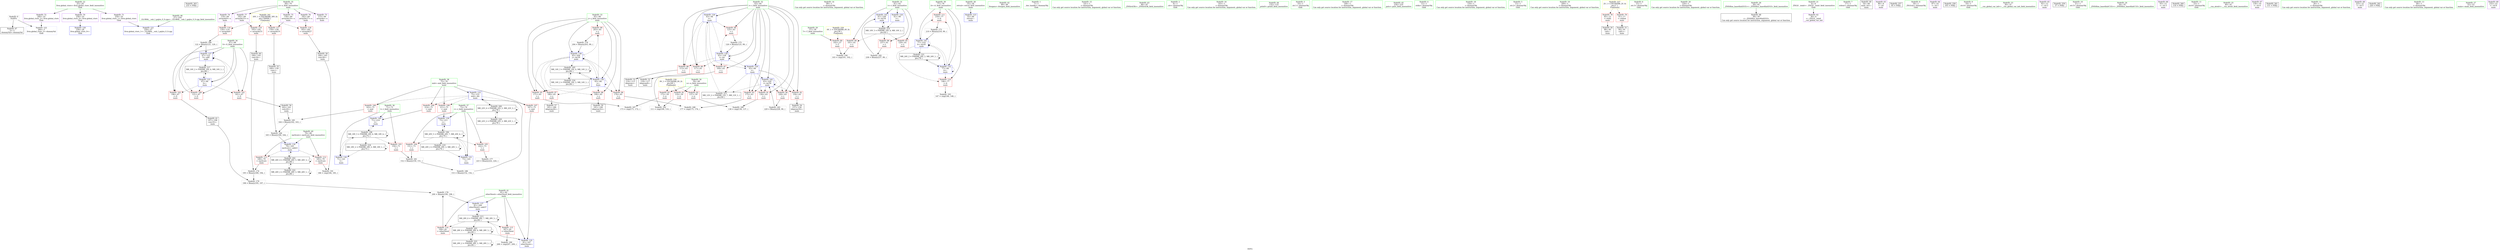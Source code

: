 digraph "SVFG" {
	label="SVFG";

	Node0x5610c3fa6dd0 [shape=record,color=grey,label="{NodeID: 0\nNullPtr}"];
	Node0x5610c3fa6dd0 -> Node0x5610c3fc4fd0[style=solid];
	Node0x5610c3fa6dd0 -> Node0x5610c3fcae30[style=solid];
	Node0x5610c3fee9d0 [shape=record,color=black,label="{NodeID: 263\n233 = PHI()\n}"];
	Node0x5610c3fce080 [shape=record,color=grey,label="{NodeID: 180\n122 = Binary(121, 120, )\n}"];
	Node0x5610c3fce080 -> Node0x5610c3fcb270[style=solid];
	Node0x5610c3fc59b0 [shape=record,color=red,label="{NodeID: 97\n180\<--65\n\<--j\nmain\n}"];
	Node0x5610c3fc59b0 -> Node0x5610c3fc6870[style=solid];
	Node0x5610c3fa76e0 [shape=record,color=green,label="{NodeID: 14\n99\<--1\n\<--dummyObj\nCan only get source location for instruction, argument, global var or function.}"];
	Node0x5610c3fc8c70 [shape=record,color=grey,label="{NodeID: 194\n103 = cmp(101, 102, )\n}"];
	Node0x5610c3fc54f0 [shape=record,color=red,label="{NodeID: 111\n218\<--77\n\<--it\nmain\n}"];
	Node0x5610c3fc54f0 -> Node0x5610c3fcd600[style=solid];
	Node0x5610c3fc4030 [shape=record,color=green,label="{NodeID: 28\n55\<--56\nretval\<--retval_field_insensitive\nmain\n}"];
	Node0x5610c3fc4030 -> Node0x5610c3fcaf30[style=solid];
	Node0x5610c3fcb0d0 [shape=record,color=blue,label="{NodeID: 125\n67\<--84\nS\<--\nmain\n}"];
	Node0x5610c3fcb0d0 -> Node0x5610c3fc5c20[style=dashed];
	Node0x5610c3fcb0d0 -> Node0x5610c3fc5cf0[style=dashed];
	Node0x5610c3fcb0d0 -> Node0x5610c3fc5dc0[style=dashed];
	Node0x5610c3fcb0d0 -> Node0x5610c3fcb270[style=dashed];
	Node0x5610c3fcb0d0 -> Node0x5610c3fdd270[style=dashed];
	Node0x5610c3fc4b90 [shape=record,color=green,label="{NodeID: 42\n89\<--90\nfreopen\<--freopen_field_insensitive\n}"];
	Node0x5610c3fdf380 [shape=record,color=black,label="{NodeID: 222\nMR_26V_2 = PHI(MR_26V_3, MR_26V_1, )\npts\{80 \}\n}"];
	Node0x5610c3fdf380 -> Node0x5610c3fd8770[style=dashed];
	Node0x5610c3fdf380 -> Node0x5610c3fdf380[style=dashed];
	Node0x5610c3fcbc30 [shape=record,color=blue,label="{NodeID: 139\n73\<--211\nr\<--\nmain\n}"];
	Node0x5610c3fcbc30 -> Node0x5610c3fd7870[style=dashed];
	Node0x5610c3fc67a0 [shape=record,color=black,label="{NodeID: 56\n162\<--161\nconv20\<--\nmain\n}"];
	Node0x5610c3fc67a0 -> Node0x5610c3fce800[style=solid];
	Node0x5610c3fc7300 [shape=record,color=purple,label="{NodeID: 70\n258\<--25\nllvm.global_ctors_0\<--llvm.global_ctors\nGlob }"];
	Node0x5610c3fc7300 -> Node0x5610c3fcac60[style=solid];
	Node0x5610c3fc7ef0 [shape=record,color=red,label="{NodeID: 84\n101\<--61\n\<--t\nmain\n}"];
	Node0x5610c3fc7ef0 -> Node0x5610c3fc8c70[style=solid];
	Node0x5610c3fa5ee0 [shape=record,color=green,label="{NodeID: 1\n7\<--1\n__dso_handle\<--dummyObj\nGlob }"];
	Node0x5610c3fce200 [shape=record,color=grey,label="{NodeID: 181\n152 = Binary(150, 151, )\n}"];
	Node0x5610c3fce200 -> Node0x5610c3fce980[style=solid];
	Node0x5610c3fc5a80 [shape=record,color=red,label="{NodeID: 98\n190\<--65\n\<--j\nmain\n}"];
	Node0x5610c3fc5a80 -> Node0x5610c3fc6a10[style=solid];
	Node0x5610c3fa77b0 [shape=record,color=green,label="{NodeID: 15\n141\<--1\n\<--dummyObj\nCan only get source location for instruction, argument, global var or function.}"];
	Node0x5610c3fc55c0 [shape=record,color=red,label="{NodeID: 112\n185\<--79\n\<--myScore\nmain\n}"];
	Node0x5610c3fc55c0 -> Node0x5610c3fcf100[style=solid];
	Node0x5610c3fc4100 [shape=record,color=green,label="{NodeID: 29\n57\<--58\nT\<--T_field_insensitive\nmain\n}"];
	Node0x5610c3fc4100 -> Node0x5610c3fc7bb0[style=solid];
	Node0x5610c3fcb1a0 [shape=record,color=blue,label="{NodeID: 126\n63\<--84\ni\<--\nmain\n}"];
	Node0x5610c3fcb1a0 -> Node0x5610c3fc8160[style=dashed];
	Node0x5610c3fcb1a0 -> Node0x5610c3fc8230[style=dashed];
	Node0x5610c3fcb1a0 -> Node0x5610c3fc8300[style=dashed];
	Node0x5610c3fcb1a0 -> Node0x5610c3fc83d0[style=dashed];
	Node0x5610c3fcb1a0 -> Node0x5610c3fcb340[style=dashed];
	Node0x5610c3fcb1a0 -> Node0x5610c3fcb410[style=dashed];
	Node0x5610c3fc4c60 [shape=record,color=green,label="{NodeID: 43\n96\<--97\n_ZNSirsERi\<--_ZNSirsERi_field_insensitive\n}"];
	Node0x5610c3fdf470 [shape=record,color=black,label="{NodeID: 223\nMR_28V_2 = PHI(MR_28V_3, MR_28V_1, )\npts\{82 \}\n}"];
	Node0x5610c3fdf470 -> Node0x5610c3fd8c70[style=dashed];
	Node0x5610c3fdf470 -> Node0x5610c3fdf470[style=dashed];
	Node0x5610c3fcbd00 [shape=record,color=blue,label="{NodeID: 140\n71\<--214\nl\<--\nmain\n}"];
	Node0x5610c3fcbd00 -> Node0x5610c3fd7370[style=dashed];
	Node0x5610c3fc6870 [shape=record,color=black,label="{NodeID: 57\n181\<--180\nidxprom26\<--\nmain\n}"];
	Node0x5610c3fc7400 [shape=record,color=purple,label="{NodeID: 71\n259\<--25\nllvm.global_ctors_1\<--llvm.global_ctors\nGlob }"];
	Node0x5610c3fc7400 -> Node0x5610c3fcad30[style=solid];
	Node0x5610c3fc7fc0 [shape=record,color=red,label="{NodeID: 85\n129\<--61\n\<--t\nmain\n}"];
	Node0x5610c3fa7460 [shape=record,color=green,label="{NodeID: 2\n8\<--1\n.str\<--dummyObj\nGlob }"];
	Node0x5610c3fce380 [shape=record,color=grey,label="{NodeID: 182\n238 = Binary(237, 99, )\n}"];
	Node0x5610c3fce380 -> Node0x5610c3fcbf70[style=solid];
	Node0x5610c3fc5b50 [shape=record,color=red,label="{NodeID: 99\n203\<--65\n\<--j\nmain\n}"];
	Node0x5610c3fc5b50 -> Node0x5610c3fcda80[style=solid];
	Node0x5610c3fa87c0 [shape=record,color=green,label="{NodeID: 16\n143\<--1\n\<--dummyObj\nCan only get source location for instruction, argument, global var or function.}"];
	Node0x5610c3fc5690 [shape=record,color=red,label="{NodeID: 113\n189\<--79\n\<--myScore\nmain\n}"];
	Node0x5610c3fc5690 -> Node0x5610c3fcd780[style=solid];
	Node0x5610c3fc41d0 [shape=record,color=green,label="{NodeID: 30\n59\<--60\nn\<--n_field_insensitive\nmain\n}"];
	Node0x5610c3fc41d0 -> Node0x5610c3fc7c80[style=solid];
	Node0x5610c3fc41d0 -> Node0x5610c3fc7d50[style=solid];
	Node0x5610c3fc41d0 -> Node0x5610c3fc7e20[style=solid];
	Node0x5610c3fcb270 [shape=record,color=blue,label="{NodeID: 127\n67\<--122\nS\<--add\nmain\n}"];
	Node0x5610c3fcb270 -> Node0x5610c3fc5c20[style=dashed];
	Node0x5610c3fcb270 -> Node0x5610c3fc5cf0[style=dashed];
	Node0x5610c3fcb270 -> Node0x5610c3fc5dc0[style=dashed];
	Node0x5610c3fcb270 -> Node0x5610c3fcb270[style=dashed];
	Node0x5610c3fcb270 -> Node0x5610c3fdd270[style=dashed];
	Node0x5610c3fc4d30 [shape=record,color=green,label="{NodeID: 44\n132\<--133\nprintf\<--printf_field_insensitive\n}"];
	Node0x5610c3fcbdd0 [shape=record,color=blue,label="{NodeID: 141\n77\<--219\nit\<--inc45\nmain\n}"];
	Node0x5610c3fcbdd0 -> Node0x5610c3fc5420[style=dashed];
	Node0x5610c3fcbdd0 -> Node0x5610c3fc54f0[style=dashed];
	Node0x5610c3fcbdd0 -> Node0x5610c3fcb680[style=dashed];
	Node0x5610c3fcbdd0 -> Node0x5610c3fcbdd0[style=dashed];
	Node0x5610c3fcbdd0 -> Node0x5610c3fde670[style=dashed];
	Node0x5610c3fc6940 [shape=record,color=black,label="{NodeID: 58\n184\<--183\nconv28\<--\nmain\n}"];
	Node0x5610c3fc6940 -> Node0x5610c3fcf100[style=solid];
	Node0x5610c3fc7500 [shape=record,color=purple,label="{NodeID: 72\n260\<--25\nllvm.global_ctors_2\<--llvm.global_ctors\nGlob }"];
	Node0x5610c3fc7500 -> Node0x5610c3fcae30[style=solid];
	Node0x5610c3fc8090 [shape=record,color=red,label="{NodeID: 86\n237\<--61\n\<--t\nmain\n}"];
	Node0x5610c3fc8090 -> Node0x5610c3fce380[style=solid];
	Node0x5610c3fa7220 [shape=record,color=green,label="{NodeID: 3\n10\<--1\n.str.1\<--dummyObj\nGlob }"];
	Node0x5610c3fce500 [shape=record,color=grey,label="{NodeID: 183\n229 = Binary(228, 99, )\n}"];
	Node0x5610c3fce500 -> Node0x5610c3fcbea0[style=solid];
	Node0x5610c3fc5c20 [shape=record,color=red,label="{NodeID: 100\n121\<--67\n\<--S\nmain\n}"];
	Node0x5610c3fc5c20 -> Node0x5610c3fce080[style=solid];
	Node0x5610c3fa8890 [shape=record,color=green,label="{NodeID: 17\n148\<--1\n\<--dummyObj\nCan only get source location for instruction, argument, global var or function.}"];
	Node0x5610c3fc5760 [shape=record,color=red,label="{NodeID: 114\n199\<--81\n\<--otherNeed\nmain\n}"];
	Node0x5610c3fc5760 -> Node0x5610c3fcdd80[style=solid];
	Node0x5610c3fc42a0 [shape=record,color=green,label="{NodeID: 31\n61\<--62\nt\<--t_field_insensitive\nmain\n}"];
	Node0x5610c3fc42a0 -> Node0x5610c3fc7ef0[style=solid];
	Node0x5610c3fc42a0 -> Node0x5610c3fc7fc0[style=solid];
	Node0x5610c3fc42a0 -> Node0x5610c3fc8090[style=solid];
	Node0x5610c3fc42a0 -> Node0x5610c3fcb000[style=solid];
	Node0x5610c3fc42a0 -> Node0x5610c3fcbf70[style=solid];
	Node0x5610c3fcb340 [shape=record,color=blue,label="{NodeID: 128\n63\<--126\ni\<--inc\nmain\n}"];
	Node0x5610c3fcb340 -> Node0x5610c3fc8160[style=dashed];
	Node0x5610c3fcb340 -> Node0x5610c3fc8230[style=dashed];
	Node0x5610c3fcb340 -> Node0x5610c3fc8300[style=dashed];
	Node0x5610c3fcb340 -> Node0x5610c3fc83d0[style=dashed];
	Node0x5610c3fcb340 -> Node0x5610c3fcb340[style=dashed];
	Node0x5610c3fcb340 -> Node0x5610c3fcb410[style=dashed];
	Node0x5610c3fc4e00 [shape=record,color=green,label="{NodeID: 45\n234\<--235\nputs\<--puts_field_insensitive\n}"];
	Node0x5610c3fcbea0 [shape=record,color=blue,label="{NodeID: 142\n63\<--229\ni\<--inc50\nmain\n}"];
	Node0x5610c3fcbea0 -> Node0x5610c3fc84a0[style=dashed];
	Node0x5610c3fcbea0 -> Node0x5610c3fc8570[style=dashed];
	Node0x5610c3fcbea0 -> Node0x5610c3fc8640[style=dashed];
	Node0x5610c3fcbea0 -> Node0x5610c3fc8710[style=dashed];
	Node0x5610c3fcbea0 -> Node0x5610c3fcbea0[style=dashed];
	Node0x5610c3fcbea0 -> Node0x5610c3fdc870[style=dashed];
	Node0x5610c3fc6a10 [shape=record,color=black,label="{NodeID: 59\n191\<--190\nidxprom32\<--\nmain\n}"];
	Node0x5610c3fc7600 [shape=record,color=purple,label="{NodeID: 73\n115\<--69\narrayidx\<--s\nmain\n}"];
	Node0x5610c3fc8160 [shape=record,color=red,label="{NodeID: 87\n109\<--63\n\<--i\nmain\n}"];
	Node0x5610c3fc8160 -> Node0x5610c3fc8970[style=solid];
	Node0x5610c3fa72b0 [shape=record,color=green,label="{NodeID: 4\n12\<--1\nstdin\<--dummyObj\nGlob }"];
	Node0x5610c3fce680 [shape=record,color=grey,label="{NodeID: 184\n165 = Binary(160, 164, )\n}"];
	Node0x5610c3fce680 -> Node0x5610c3fcb820[style=solid];
	Node0x5610c3fc5cf0 [shape=record,color=red,label="{NodeID: 101\n161\<--67\n\<--S\nmain\n}"];
	Node0x5610c3fc5cf0 -> Node0x5610c3fc67a0[style=solid];
	Node0x5610c3fa8960 [shape=record,color=green,label="{NodeID: 18\n154\<--1\n\<--dummyObj\nCan only get source location for instruction, argument, global var or function.}"];
	Node0x5610c3fd7370 [shape=record,color=black,label="{NodeID: 198\nMR_18V_5 = PHI(MR_18V_6, MR_18V_4, )\npts\{72 \}\n}"];
	Node0x5610c3fd7370 -> Node0x5610c3fc5e90[style=dashed];
	Node0x5610c3fd7370 -> Node0x5610c3fcb4e0[style=dashed];
	Node0x5610c3fd7370 -> Node0x5610c3fcbd00[style=dashed];
	Node0x5610c3fd7370 -> Node0x5610c3fd7370[style=dashed];
	Node0x5610c3fd7370 -> Node0x5610c3fdd770[style=dashed];
	Node0x5610c3fca8d0 [shape=record,color=red,label="{NodeID: 115\n207\<--81\n\<--otherNeed\nmain\n}"];
	Node0x5610c3fca8d0 -> Node0x5610c3fcef80[style=solid];
	Node0x5610c3fc4370 [shape=record,color=green,label="{NodeID: 32\n63\<--64\ni\<--i_field_insensitive\nmain\n}"];
	Node0x5610c3fc4370 -> Node0x5610c3fc8160[style=solid];
	Node0x5610c3fc4370 -> Node0x5610c3fc8230[style=solid];
	Node0x5610c3fc4370 -> Node0x5610c3fc8300[style=solid];
	Node0x5610c3fc4370 -> Node0x5610c3fc83d0[style=solid];
	Node0x5610c3fc4370 -> Node0x5610c3fc84a0[style=solid];
	Node0x5610c3fc4370 -> Node0x5610c3fc8570[style=solid];
	Node0x5610c3fc4370 -> Node0x5610c3fc8640[style=solid];
	Node0x5610c3fc4370 -> Node0x5610c3fc8710[style=solid];
	Node0x5610c3fc4370 -> Node0x5610c3fcb1a0[style=solid];
	Node0x5610c3fc4370 -> Node0x5610c3fcb340[style=solid];
	Node0x5610c3fc4370 -> Node0x5610c3fcb410[style=solid];
	Node0x5610c3fc4370 -> Node0x5610c3fcbea0[style=solid];
	Node0x5610c3fcb410 [shape=record,color=blue,label="{NodeID: 129\n63\<--84\ni\<--\nmain\n}"];
	Node0x5610c3fcb410 -> Node0x5610c3fc84a0[style=dashed];
	Node0x5610c3fcb410 -> Node0x5610c3fc8570[style=dashed];
	Node0x5610c3fcb410 -> Node0x5610c3fc8640[style=dashed];
	Node0x5610c3fcb410 -> Node0x5610c3fc8710[style=dashed];
	Node0x5610c3fcb410 -> Node0x5610c3fcbea0[style=dashed];
	Node0x5610c3fcb410 -> Node0x5610c3fdc870[style=dashed];
	Node0x5610c3fc4ed0 [shape=record,color=green,label="{NodeID: 46\n27\<--254\n_GLOBAL__sub_I_gojira_0_0.cpp\<--_GLOBAL__sub_I_gojira_0_0.cpp_field_insensitive\n}"];
	Node0x5610c3fc4ed0 -> Node0x5610c3fcad30[style=solid];
	Node0x5610c3fcbf70 [shape=record,color=blue,label="{NodeID: 143\n61\<--238\nt\<--inc54\nmain\n}"];
	Node0x5610c3fcbf70 -> Node0x5610c3fdc370[style=dashed];
	Node0x5610c3fc6ae0 [shape=record,color=black,label="{NodeID: 60\n194\<--193\nconv34\<--\nmain\n}"];
	Node0x5610c3fc6ae0 -> Node0x5610c3fcd780[style=solid];
	Node0x5610c3fc76d0 [shape=record,color=purple,label="{NodeID: 74\n119\<--69\narrayidx9\<--s\nmain\n}"];
	Node0x5610c3fc76d0 -> Node0x5610c3fca960[style=solid];
	Node0x5610c3fc8230 [shape=record,color=red,label="{NodeID: 88\n113\<--63\n\<--i\nmain\n}"];
	Node0x5610c3fc8230 -> Node0x5610c3fc6460[style=solid];
	Node0x5610c3fa7030 [shape=record,color=green,label="{NodeID: 5\n13\<--1\n.str.2\<--dummyObj\nGlob }"];
	Node0x5610c3fce800 [shape=record,color=grey,label="{NodeID: 185\n164 = Binary(162, 163, )\n}"];
	Node0x5610c3fce800 -> Node0x5610c3fce680[style=solid];
	Node0x5610c3fc5dc0 [shape=record,color=red,label="{NodeID: 102\n196\<--67\n\<--S\nmain\n}"];
	Node0x5610c3fc5dc0 -> Node0x5610c3fc6bb0[style=solid];
	Node0x5610c3fa8a30 [shape=record,color=green,label="{NodeID: 19\n209\<--1\n\<--dummyObj\nCan only get source location for instruction, argument, global var or function.}"];
	Node0x5610c3fd7870 [shape=record,color=black,label="{NodeID: 199\nMR_20V_5 = PHI(MR_20V_7, MR_20V_4, )\npts\{74 \}\n}"];
	Node0x5610c3fd7870 -> Node0x5610c3fc5f60[style=dashed];
	Node0x5610c3fd7870 -> Node0x5610c3fc6030[style=dashed];
	Node0x5610c3fd7870 -> Node0x5610c3fcb5b0[style=dashed];
	Node0x5610c3fd7870 -> Node0x5610c3fcbc30[style=dashed];
	Node0x5610c3fd7870 -> Node0x5610c3fd7870[style=dashed];
	Node0x5610c3fd7870 -> Node0x5610c3fddc70[style=dashed];
	Node0x5610c3fca960 [shape=record,color=red,label="{NodeID: 116\n120\<--119\n\<--arrayidx9\nmain\n}"];
	Node0x5610c3fca960 -> Node0x5610c3fce080[style=solid];
	Node0x5610c3fc4440 [shape=record,color=green,label="{NodeID: 33\n65\<--66\nj\<--j_field_insensitive\nmain\n}"];
	Node0x5610c3fc4440 -> Node0x5610c3fc87e0[style=solid];
	Node0x5610c3fc4440 -> Node0x5610c3fc58e0[style=solid];
	Node0x5610c3fc4440 -> Node0x5610c3fc59b0[style=solid];
	Node0x5610c3fc4440 -> Node0x5610c3fc5a80[style=solid];
	Node0x5610c3fc4440 -> Node0x5610c3fc5b50[style=solid];
	Node0x5610c3fc4440 -> Node0x5610c3fcb9c0[style=solid];
	Node0x5610c3fc4440 -> Node0x5610c3fcbb60[style=solid];
	Node0x5610c3fdbe70 [shape=record,color=black,label="{NodeID: 213\nMR_28V_6 = PHI(MR_28V_7, MR_28V_5, )\npts\{82 \}\n}"];
	Node0x5610c3fdbe70 -> Node0x5610c3fc5760[style=dashed];
	Node0x5610c3fdbe70 -> Node0x5610c3fca8d0[style=dashed];
	Node0x5610c3fdbe70 -> Node0x5610c3fcba90[style=dashed];
	Node0x5610c3fdbe70 -> Node0x5610c3fd8c70[style=dashed];
	Node0x5610c3fdbe70 -> Node0x5610c3fdbe70[style=dashed];
	Node0x5610c3fcb4e0 [shape=record,color=blue,label="{NodeID: 130\n71\<--141\nl\<--\nmain\n}"];
	Node0x5610c3fcb4e0 -> Node0x5610c3fd7370[style=dashed];
	Node0x5610c3fc4fd0 [shape=record,color=black,label="{NodeID: 47\n2\<--3\ndummyVal\<--dummyVal\n}"];
	Node0x5610c3fe0870 [shape=record,color=yellow,style=double,label="{NodeID: 227\n2V_1 = ENCHI(MR_2V_0)\npts\{1 \}\nFun[main]}"];
	Node0x5610c3fe0870 -> Node0x5610c3fc7a10[style=dashed];
	Node0x5610c3fe0870 -> Node0x5610c3fc7ae0[style=dashed];
	Node0x5610c3fc6bb0 [shape=record,color=black,label="{NodeID: 61\n197\<--196\nconv35\<--\nmain\n}"];
	Node0x5610c3fc6bb0 -> Node0x5610c3fcdf00[style=solid];
	Node0x5610c3fe1ef0 [shape=record,color=yellow,style=double,label="{NodeID: 241\n30V_1 = ENCHI(MR_30V_0)\npts\{700000 \}\nFun[main]}"];
	Node0x5610c3fe1ef0 -> Node0x5610c3fca960[style=dashed];
	Node0x5610c3fe1ef0 -> Node0x5610c3fca9f0[style=dashed];
	Node0x5610c3fe1ef0 -> Node0x5610c3fcaac0[style=dashed];
	Node0x5610c3fe1ef0 -> Node0x5610c3fcab90[style=dashed];
	Node0x5610c3fc77a0 [shape=record,color=purple,label="{NodeID: 75\n158\<--69\narrayidx19\<--s\nmain\n}"];
	Node0x5610c3fc77a0 -> Node0x5610c3fca9f0[style=solid];
	Node0x5610c3fc8300 [shape=record,color=red,label="{NodeID: 89\n117\<--63\n\<--i\nmain\n}"];
	Node0x5610c3fc8300 -> Node0x5610c3fc6530[style=solid];
	Node0x5610c3fa70c0 [shape=record,color=green,label="{NodeID: 6\n15\<--1\n.str.3\<--dummyObj\nGlob }"];
	Node0x5610c3fce980 [shape=record,color=grey,label="{NodeID: 186\n153 = Binary(152, 154, )\n}"];
	Node0x5610c3fce980 -> Node0x5610c3fcb750[style=solid];
	Node0x5610c3fc5e90 [shape=record,color=red,label="{NodeID: 103\n150\<--71\n\<--l\nmain\n}"];
	Node0x5610c3fc5e90 -> Node0x5610c3fce200[style=solid];
	Node0x5610c3fa8b00 [shape=record,color=green,label="{NodeID: 20\n224\<--1\n\<--dummyObj\nCan only get source location for instruction, argument, global var or function.}"];
	Node0x5610c3fd7d70 [shape=record,color=black,label="{NodeID: 200\nMR_22V_4 = PHI(MR_22V_5, MR_22V_3, )\npts\{76 \}\n}"];
	Node0x5610c3fd7d70 -> Node0x5610c3fcb750[style=dashed];
	Node0x5610c3fd7d70 -> Node0x5610c3fd7d70[style=dashed];
	Node0x5610c3fd7d70 -> Node0x5610c3fde170[style=dashed];
	Node0x5610c3fca9f0 [shape=record,color=red,label="{NodeID: 117\n159\<--158\n\<--arrayidx19\nmain\n}"];
	Node0x5610c3fca9f0 -> Node0x5610c3fc66d0[style=solid];
	Node0x5610c3fc4510 [shape=record,color=green,label="{NodeID: 34\n67\<--68\nS\<--S_field_insensitive\nmain\n}"];
	Node0x5610c3fc4510 -> Node0x5610c3fc5c20[style=solid];
	Node0x5610c3fc4510 -> Node0x5610c3fc5cf0[style=solid];
	Node0x5610c3fc4510 -> Node0x5610c3fc5dc0[style=solid];
	Node0x5610c3fc4510 -> Node0x5610c3fcb0d0[style=solid];
	Node0x5610c3fc4510 -> Node0x5610c3fcb270[style=solid];
	Node0x5610c3fdc370 [shape=record,color=black,label="{NodeID: 214\nMR_10V_3 = PHI(MR_10V_4, MR_10V_2, )\npts\{62 \}\n}"];
	Node0x5610c3fdc370 -> Node0x5610c3fc7ef0[style=dashed];
	Node0x5610c3fdc370 -> Node0x5610c3fc7fc0[style=dashed];
	Node0x5610c3fdc370 -> Node0x5610c3fc8090[style=dashed];
	Node0x5610c3fdc370 -> Node0x5610c3fcbf70[style=dashed];
	Node0x5610c3fcb5b0 [shape=record,color=blue,label="{NodeID: 131\n73\<--143\nr\<--\nmain\n}"];
	Node0x5610c3fcb5b0 -> Node0x5610c3fd7870[style=dashed];
	Node0x5610c3fc60f0 [shape=record,color=black,label="{NodeID: 48\n38\<--39\n\<--_ZNSt8ios_base4InitD1Ev\nCan only get source location for instruction, argument, global var or function.}"];
	Node0x5610c3fc6c80 [shape=record,color=purple,label="{NodeID: 62\n36\<--4\n\<--_ZStL8__ioinit\n__cxx_global_var_init\n}"];
	Node0x5610c3fc7870 [shape=record,color=purple,label="{NodeID: 76\n182\<--69\narrayidx27\<--s\nmain\n}"];
	Node0x5610c3fc7870 -> Node0x5610c3fcaac0[style=solid];
	Node0x5610c3fcd600 [shape=record,color=grey,label="{NodeID: 173\n219 = Binary(218, 99, )\n}"];
	Node0x5610c3fcd600 -> Node0x5610c3fcbdd0[style=solid];
	Node0x5610c3fc83d0 [shape=record,color=red,label="{NodeID: 90\n125\<--63\n\<--i\nmain\n}"];
	Node0x5610c3fc83d0 -> Node0x5610c3fcd900[style=solid];
	Node0x5610c3fa7910 [shape=record,color=green,label="{NodeID: 7\n17\<--1\nstdout\<--dummyObj\nGlob }"];
	Node0x5610c3fceb00 [shape=record,color=grey,label="{NodeID: 187\n173 = cmp(171, 172, )\n}"];
	Node0x5610c3fc5f60 [shape=record,color=red,label="{NodeID: 104\n151\<--73\n\<--r\nmain\n}"];
	Node0x5610c3fc5f60 -> Node0x5610c3fce200[style=solid];
	Node0x5610c3fc3b80 [shape=record,color=green,label="{NodeID: 21\n4\<--6\n_ZStL8__ioinit\<--_ZStL8__ioinit_field_insensitive\nGlob }"];
	Node0x5610c3fc3b80 -> Node0x5610c3fc6c80[style=solid];
	Node0x5610c3fcaac0 [shape=record,color=red,label="{NodeID: 118\n183\<--182\n\<--arrayidx27\nmain\n}"];
	Node0x5610c3fcaac0 -> Node0x5610c3fc6940[style=solid];
	Node0x5610c3fc45e0 [shape=record,color=green,label="{NodeID: 35\n69\<--70\ns\<--s_field_insensitive\nmain\n}"];
	Node0x5610c3fc45e0 -> Node0x5610c3fc7600[style=solid];
	Node0x5610c3fc45e0 -> Node0x5610c3fc76d0[style=solid];
	Node0x5610c3fc45e0 -> Node0x5610c3fc77a0[style=solid];
	Node0x5610c3fc45e0 -> Node0x5610c3fc7870[style=solid];
	Node0x5610c3fc45e0 -> Node0x5610c3fc7940[style=solid];
	Node0x5610c3fdc870 [shape=record,color=black,label="{NodeID: 215\nMR_12V_2 = PHI(MR_12V_7, MR_12V_1, )\npts\{64 \}\n}"];
	Node0x5610c3fdc870 -> Node0x5610c3fcb1a0[style=dashed];
	Node0x5610c3fcb680 [shape=record,color=blue,label="{NodeID: 132\n77\<--84\nit\<--\nmain\n}"];
	Node0x5610c3fcb680 -> Node0x5610c3fc5420[style=dashed];
	Node0x5610c3fcb680 -> Node0x5610c3fc54f0[style=dashed];
	Node0x5610c3fcb680 -> Node0x5610c3fcb680[style=dashed];
	Node0x5610c3fcb680 -> Node0x5610c3fcbdd0[style=dashed];
	Node0x5610c3fcb680 -> Node0x5610c3fde670[style=dashed];
	Node0x5610c3fc61f0 [shape=record,color=black,label="{NodeID: 49\n54\<--84\nmain_ret\<--\nmain\n}"];
	Node0x5610c3fe1470 [shape=record,color=yellow,style=double,label="{NodeID: 229\n6V_1 = ENCHI(MR_6V_0)\npts\{58 \}\nFun[main]}"];
	Node0x5610c3fe1470 -> Node0x5610c3fc7bb0[style=dashed];
	Node0x5610c3fc6d50 [shape=record,color=purple,label="{NodeID: 63\n86\<--8\n\<--.str\nmain\n}"];
	Node0x5610c3fc7940 [shape=record,color=purple,label="{NodeID: 77\n192\<--69\narrayidx33\<--s\nmain\n}"];
	Node0x5610c3fc7940 -> Node0x5610c3fcab90[style=solid];
	Node0x5610c3d767a0 [shape=record,color=black,label="{NodeID: 257\n95 = PHI()\n}"];
	Node0x5610c3fcd780 [shape=record,color=grey,label="{NodeID: 174\n195 = Binary(189, 194, )\n}"];
	Node0x5610c3fcd780 -> Node0x5610c3fcdf00[style=solid];
	Node0x5610c3fc84a0 [shape=record,color=red,label="{NodeID: 91\n136\<--63\n\<--i\nmain\n}"];
	Node0x5610c3fc84a0 -> Node0x5610c3fcee00[style=solid];
	Node0x5610c3fa79a0 [shape=record,color=green,label="{NodeID: 8\n18\<--1\n_ZSt3cin\<--dummyObj\nGlob }"];
	Node0x5610c3fcec80 [shape=record,color=grey,label="{NodeID: 188\n177 = cmp(175, 176, )\n}"];
	Node0x5610c3fc6030 [shape=record,color=red,label="{NodeID: 105\n222\<--73\n\<--r\nmain\n}"];
	Node0x5610c3fc6030 -> Node0x5610c3fcdc00[style=solid];
	Node0x5610c3fc3c10 [shape=record,color=green,label="{NodeID: 22\n25\<--29\nllvm.global_ctors\<--llvm.global_ctors_field_insensitive\nGlob }"];
	Node0x5610c3fc3c10 -> Node0x5610c3fc7300[style=solid];
	Node0x5610c3fc3c10 -> Node0x5610c3fc7400[style=solid];
	Node0x5610c3fc3c10 -> Node0x5610c3fc7500[style=solid];
	Node0x5610c3fd8770 [shape=record,color=black,label="{NodeID: 202\nMR_26V_4 = PHI(MR_26V_5, MR_26V_3, )\npts\{80 \}\n}"];
	Node0x5610c3fd8770 -> Node0x5610c3fcb820[style=dashed];
	Node0x5610c3fd8770 -> Node0x5610c3fd8770[style=dashed];
	Node0x5610c3fd8770 -> Node0x5610c3fdf380[style=dashed];
	Node0x5610c3fcab90 [shape=record,color=red,label="{NodeID: 119\n193\<--192\n\<--arrayidx33\nmain\n}"];
	Node0x5610c3fcab90 -> Node0x5610c3fc6ae0[style=solid];
	Node0x5610c3fc46b0 [shape=record,color=green,label="{NodeID: 36\n71\<--72\nl\<--l_field_insensitive\nmain\n}"];
	Node0x5610c3fc46b0 -> Node0x5610c3fc5e90[style=solid];
	Node0x5610c3fc46b0 -> Node0x5610c3fcb4e0[style=solid];
	Node0x5610c3fc46b0 -> Node0x5610c3fcbd00[style=solid];
	Node0x5610c3fdcd70 [shape=record,color=black,label="{NodeID: 216\nMR_14V_2 = PHI(MR_14V_3, MR_14V_1, )\npts\{66 \}\n}"];
	Node0x5610c3fdcd70 -> Node0x5610c3fd9670[style=dashed];
	Node0x5610c3fcb750 [shape=record,color=blue,label="{NodeID: 133\n75\<--153\nmid\<--div\nmain\n}"];
	Node0x5610c3fcb750 -> Node0x5610c3fc50e0[style=dashed];
	Node0x5610c3fcb750 -> Node0x5610c3fc51b0[style=dashed];
	Node0x5610c3fcb750 -> Node0x5610c3fc5280[style=dashed];
	Node0x5610c3fcb750 -> Node0x5610c3fc5350[style=dashed];
	Node0x5610c3fcb750 -> Node0x5610c3fd7d70[style=dashed];
	Node0x5610c3fc62c0 [shape=record,color=black,label="{NodeID: 50\n88\<--85\ncall\<--\nmain\n}"];
	Node0x5610c3fe1550 [shape=record,color=yellow,style=double,label="{NodeID: 230\n8V_1 = ENCHI(MR_8V_0)\npts\{60 \}\nFun[main]}"];
	Node0x5610c3fe1550 -> Node0x5610c3fc7c80[style=dashed];
	Node0x5610c3fe1550 -> Node0x5610c3fc7d50[style=dashed];
	Node0x5610c3fe1550 -> Node0x5610c3fc7e20[style=dashed];
	Node0x5610c3fc6e20 [shape=record,color=purple,label="{NodeID: 64\n87\<--10\n\<--.str.1\nmain\n}"];
	Node0x5610c3fc7a10 [shape=record,color=red,label="{NodeID: 78\n85\<--12\n\<--stdin\nmain\n}"];
	Node0x5610c3fc7a10 -> Node0x5610c3fc62c0[style=solid];
	Node0x5610c3fedce0 [shape=record,color=black,label="{NodeID: 258\n105 = PHI()\n}"];
	Node0x5610c3fcd900 [shape=record,color=grey,label="{NodeID: 175\n126 = Binary(125, 99, )\n}"];
	Node0x5610c3fcd900 -> Node0x5610c3fcb340[style=solid];
	Node0x5610c3fc8570 [shape=record,color=red,label="{NodeID: 92\n156\<--63\n\<--i\nmain\n}"];
	Node0x5610c3fc8570 -> Node0x5610c3fc6600[style=solid];
	Node0x5610c3fa7a30 [shape=record,color=green,label="{NodeID: 9\n19\<--1\n.str.4\<--dummyObj\nGlob }"];
	Node0x5610c3fcee00 [shape=record,color=grey,label="{NodeID: 189\n138 = cmp(136, 137, )\n}"];
	Node0x5610c3fc50e0 [shape=record,color=red,label="{NodeID: 106\n163\<--75\n\<--mid\nmain\n}"];
	Node0x5610c3fc50e0 -> Node0x5610c3fce800[style=solid];
	Node0x5610c3fc3ca0 [shape=record,color=green,label="{NodeID: 23\n30\<--31\n__cxx_global_var_init\<--__cxx_global_var_init_field_insensitive\n}"];
	Node0x5610c3fd8c70 [shape=record,color=black,label="{NodeID: 203\nMR_28V_4 = PHI(MR_28V_6, MR_28V_3, )\npts\{82 \}\n}"];
	Node0x5610c3fd8c70 -> Node0x5610c3fcb8f0[style=dashed];
	Node0x5610c3fd8c70 -> Node0x5610c3fd8c70[style=dashed];
	Node0x5610c3fd8c70 -> Node0x5610c3fdf470[style=dashed];
	Node0x5610c3fcac60 [shape=record,color=blue,label="{NodeID: 120\n258\<--26\nllvm.global_ctors_0\<--\nGlob }"];
	Node0x5610c3fc4780 [shape=record,color=green,label="{NodeID: 37\n73\<--74\nr\<--r_field_insensitive\nmain\n}"];
	Node0x5610c3fc4780 -> Node0x5610c3fc5f60[style=solid];
	Node0x5610c3fc4780 -> Node0x5610c3fc6030[style=solid];
	Node0x5610c3fc4780 -> Node0x5610c3fcb5b0[style=solid];
	Node0x5610c3fc4780 -> Node0x5610c3fcbc30[style=solid];
	Node0x5610c3fdd270 [shape=record,color=black,label="{NodeID: 217\nMR_16V_2 = PHI(MR_16V_4, MR_16V_1, )\npts\{68 \}\n}"];
	Node0x5610c3fdd270 -> Node0x5610c3fcb0d0[style=dashed];
	Node0x5610c3fcb820 [shape=record,color=blue,label="{NodeID: 134\n79\<--165\nmyScore\<--add21\nmain\n}"];
	Node0x5610c3fcb820 -> Node0x5610c3fc55c0[style=dashed];
	Node0x5610c3fcb820 -> Node0x5610c3fc5690[style=dashed];
	Node0x5610c3fcb820 -> Node0x5610c3fd8770[style=dashed];
	Node0x5610c3fc6390 [shape=record,color=black,label="{NodeID: 51\n94\<--91\ncall1\<--\nmain\n}"];
	Node0x5610c3fc6ef0 [shape=record,color=purple,label="{NodeID: 65\n92\<--13\n\<--.str.2\nmain\n}"];
	Node0x5610c3fc7ae0 [shape=record,color=red,label="{NodeID: 79\n91\<--17\n\<--stdout\nmain\n}"];
	Node0x5610c3fc7ae0 -> Node0x5610c3fc6390[style=solid];
	Node0x5610c3fee5d0 [shape=record,color=black,label="{NodeID: 259\n37 = PHI()\n}"];
	Node0x5610c3fcda80 [shape=record,color=grey,label="{NodeID: 176\n204 = Binary(203, 99, )\n}"];
	Node0x5610c3fcda80 -> Node0x5610c3fcbb60[style=solid];
	Node0x5610c3fc8640 [shape=record,color=red,label="{NodeID: 93\n175\<--63\n\<--i\nmain\n}"];
	Node0x5610c3fc8640 -> Node0x5610c3fcec80[style=solid];
	Node0x5610c3fa8530 [shape=record,color=green,label="{NodeID: 10\n21\<--1\n.str.5\<--dummyObj\nGlob }"];
	Node0x5610c3fcef80 [shape=record,color=grey,label="{NodeID: 190\n208 = cmp(207, 209, )\n}"];
	Node0x5610c3fc51b0 [shape=record,color=red,label="{NodeID: 107\n167\<--75\n\<--mid\nmain\n}"];
	Node0x5610c3fc51b0 -> Node0x5610c3fcb8f0[style=solid];
	Node0x5610c3fc3d30 [shape=record,color=green,label="{NodeID: 24\n34\<--35\n_ZNSt8ios_base4InitC1Ev\<--_ZNSt8ios_base4InitC1Ev_field_insensitive\n}"];
	Node0x5610c3fcad30 [shape=record,color=blue,label="{NodeID: 121\n259\<--27\nllvm.global_ctors_1\<--_GLOBAL__sub_I_gojira_0_0.cpp\nGlob }"];
	Node0x5610c3fc4850 [shape=record,color=green,label="{NodeID: 38\n75\<--76\nmid\<--mid_field_insensitive\nmain\n}"];
	Node0x5610c3fc4850 -> Node0x5610c3fc50e0[style=solid];
	Node0x5610c3fc4850 -> Node0x5610c3fc51b0[style=solid];
	Node0x5610c3fc4850 -> Node0x5610c3fc5280[style=solid];
	Node0x5610c3fc4850 -> Node0x5610c3fc5350[style=solid];
	Node0x5610c3fc4850 -> Node0x5610c3fcb750[style=solid];
	Node0x5610c3fdd770 [shape=record,color=black,label="{NodeID: 218\nMR_18V_2 = PHI(MR_18V_3, MR_18V_1, )\npts\{72 \}\n}"];
	Node0x5610c3fdd770 -> Node0x5610c3fcb4e0[style=dashed];
	Node0x5610c3fdd770 -> Node0x5610c3fdd770[style=dashed];
	Node0x5610c3fcb8f0 [shape=record,color=blue,label="{NodeID: 135\n81\<--167\notherNeed\<--\nmain\n}"];
	Node0x5610c3fcb8f0 -> Node0x5610c3fdbe70[style=dashed];
	Node0x5610c3fc6460 [shape=record,color=black,label="{NodeID: 52\n114\<--113\nidxprom\<--\nmain\n}"];
	Node0x5610c3fc6fc0 [shape=record,color=purple,label="{NodeID: 66\n93\<--15\n\<--.str.3\nmain\n}"];
	Node0x5610c3fc7bb0 [shape=record,color=red,label="{NodeID: 80\n102\<--57\n\<--T\nmain\n}"];
	Node0x5610c3fc7bb0 -> Node0x5610c3fc8c70[style=solid];
	Node0x5610c3fee6d0 [shape=record,color=black,label="{NodeID: 260\n116 = PHI()\n}"];
	Node0x5610c3fcdc00 [shape=record,color=grey,label="{NodeID: 177\n223 = Binary(222, 224, )\n}"];
	Node0x5610c3fc8710 [shape=record,color=red,label="{NodeID: 94\n228\<--63\n\<--i\nmain\n}"];
	Node0x5610c3fc8710 -> Node0x5610c3fce500[style=solid];
	Node0x5610c3fa8600 [shape=record,color=green,label="{NodeID: 11\n23\<--1\n.str.6\<--dummyObj\nGlob }"];
	Node0x5610c3fcf100 [shape=record,color=grey,label="{NodeID: 191\n186 = cmp(184, 185, )\n}"];
	Node0x5610c3fc5280 [shape=record,color=red,label="{NodeID: 108\n211\<--75\n\<--mid\nmain\n}"];
	Node0x5610c3fc5280 -> Node0x5610c3fcbc30[style=solid];
	Node0x5610c3fc3dc0 [shape=record,color=green,label="{NodeID: 25\n40\<--41\n__cxa_atexit\<--__cxa_atexit_field_insensitive\n}"];
	Node0x5610c3fd9670 [shape=record,color=black,label="{NodeID: 205\nMR_14V_3 = PHI(MR_14V_4, MR_14V_2, )\npts\{66 \}\n}"];
	Node0x5610c3fd9670 -> Node0x5610c3fcb9c0[style=dashed];
	Node0x5610c3fd9670 -> Node0x5610c3fd9670[style=dashed];
	Node0x5610c3fd9670 -> Node0x5610c3fdcd70[style=dashed];
	Node0x5610c3fcae30 [shape=record,color=blue, style = dotted,label="{NodeID: 122\n260\<--3\nllvm.global_ctors_2\<--dummyVal\nGlob }"];
	Node0x5610c3fc4920 [shape=record,color=green,label="{NodeID: 39\n77\<--78\nit\<--it_field_insensitive\nmain\n}"];
	Node0x5610c3fc4920 -> Node0x5610c3fc5420[style=solid];
	Node0x5610c3fc4920 -> Node0x5610c3fc54f0[style=solid];
	Node0x5610c3fc4920 -> Node0x5610c3fcb680[style=solid];
	Node0x5610c3fc4920 -> Node0x5610c3fcbdd0[style=solid];
	Node0x5610c3fddc70 [shape=record,color=black,label="{NodeID: 219\nMR_20V_2 = PHI(MR_20V_3, MR_20V_1, )\npts\{74 \}\n}"];
	Node0x5610c3fddc70 -> Node0x5610c3fcb5b0[style=dashed];
	Node0x5610c3fddc70 -> Node0x5610c3fddc70[style=dashed];
	Node0x5610c3fcb9c0 [shape=record,color=blue,label="{NodeID: 136\n65\<--84\nj\<--\nmain\n}"];
	Node0x5610c3fcb9c0 -> Node0x5610c3fc87e0[style=dashed];
	Node0x5610c3fcb9c0 -> Node0x5610c3fc58e0[style=dashed];
	Node0x5610c3fcb9c0 -> Node0x5610c3fc59b0[style=dashed];
	Node0x5610c3fcb9c0 -> Node0x5610c3fc5a80[style=dashed];
	Node0x5610c3fcb9c0 -> Node0x5610c3fc5b50[style=dashed];
	Node0x5610c3fcb9c0 -> Node0x5610c3fcb9c0[style=dashed];
	Node0x5610c3fcb9c0 -> Node0x5610c3fcbb60[style=dashed];
	Node0x5610c3fcb9c0 -> Node0x5610c3fd9670[style=dashed];
	Node0x5610c3fc6530 [shape=record,color=black,label="{NodeID: 53\n118\<--117\nidxprom8\<--\nmain\n}"];
	Node0x5610c3fc7090 [shape=record,color=purple,label="{NodeID: 67\n130\<--19\n\<--.str.4\nmain\n}"];
	Node0x5610c3fc7c80 [shape=record,color=red,label="{NodeID: 81\n110\<--59\n\<--n\nmain\n}"];
	Node0x5610c3fc7c80 -> Node0x5610c3fc8970[style=solid];
	Node0x5610c3fee7d0 [shape=record,color=black,label="{NodeID: 261\n131 = PHI()\n}"];
	Node0x5610c3fcdd80 [shape=record,color=grey,label="{NodeID: 178\n200 = Binary(199, 198, )\n}"];
	Node0x5610c3fcdd80 -> Node0x5610c3fcba90[style=solid];
	Node0x5610c3fc87e0 [shape=record,color=red,label="{NodeID: 95\n171\<--65\n\<--j\nmain\n}"];
	Node0x5610c3fc87e0 -> Node0x5610c3fceb00[style=solid];
	Node0x5610c3fa86d0 [shape=record,color=green,label="{NodeID: 12\n26\<--1\n\<--dummyObj\nCan only get source location for instruction, argument, global var or function.}"];
	Node0x5610c3fc8970 [shape=record,color=grey,label="{NodeID: 192\n111 = cmp(109, 110, )\n}"];
	Node0x5610c3fc5350 [shape=record,color=red,label="{NodeID: 109\n214\<--75\n\<--mid\nmain\n}"];
	Node0x5610c3fc5350 -> Node0x5610c3fcbd00[style=solid];
	Node0x5610c3fc3e90 [shape=record,color=green,label="{NodeID: 26\n39\<--45\n_ZNSt8ios_base4InitD1Ev\<--_ZNSt8ios_base4InitD1Ev_field_insensitive\n}"];
	Node0x5610c3fc3e90 -> Node0x5610c3fc60f0[style=solid];
	Node0x5610c3fcaf30 [shape=record,color=blue,label="{NodeID: 123\n55\<--84\nretval\<--\nmain\n}"];
	Node0x5610c3fc49f0 [shape=record,color=green,label="{NodeID: 40\n79\<--80\nmyScore\<--myScore_field_insensitive\nmain\n}"];
	Node0x5610c3fc49f0 -> Node0x5610c3fc55c0[style=solid];
	Node0x5610c3fc49f0 -> Node0x5610c3fc5690[style=solid];
	Node0x5610c3fc49f0 -> Node0x5610c3fcb820[style=solid];
	Node0x5610c3fde170 [shape=record,color=black,label="{NodeID: 220\nMR_22V_2 = PHI(MR_22V_3, MR_22V_1, )\npts\{76 \}\n}"];
	Node0x5610c3fde170 -> Node0x5610c3fd7d70[style=dashed];
	Node0x5610c3fde170 -> Node0x5610c3fde170[style=dashed];
	Node0x5610c3fcba90 [shape=record,color=blue,label="{NodeID: 137\n81\<--200\notherNeed\<--add37\nmain\n}"];
	Node0x5610c3fcba90 -> Node0x5610c3fdbe70[style=dashed];
	Node0x5610c3fc6600 [shape=record,color=black,label="{NodeID: 54\n157\<--156\nidxprom18\<--\nmain\n}"];
	Node0x5610c3fc7160 [shape=record,color=purple,label="{NodeID: 68\n225\<--21\n\<--.str.5\nmain\n}"];
	Node0x5610c3fc7d50 [shape=record,color=red,label="{NodeID: 82\n137\<--59\n\<--n\nmain\n}"];
	Node0x5610c3fc7d50 -> Node0x5610c3fcee00[style=solid];
	Node0x5610c3fee8d0 [shape=record,color=black,label="{NodeID: 262\n226 = PHI()\n}"];
	Node0x5610c3fcdf00 [shape=record,color=grey,label="{NodeID: 179\n198 = Binary(195, 197, )\n}"];
	Node0x5610c3fcdf00 -> Node0x5610c3fcdd80[style=solid];
	Node0x5610c3fc58e0 [shape=record,color=red,label="{NodeID: 96\n176\<--65\n\<--j\nmain\n}"];
	Node0x5610c3fc58e0 -> Node0x5610c3fcec80[style=solid];
	Node0x5610c3fa7610 [shape=record,color=green,label="{NodeID: 13\n84\<--1\n\<--dummyObj\nCan only get source location for instruction, argument, global var or function.}"];
	Node0x5610c3fc8af0 [shape=record,color=grey,label="{NodeID: 193\n147 = cmp(146, 148, )\n}"];
	Node0x5610c3fc5420 [shape=record,color=red,label="{NodeID: 110\n146\<--77\n\<--it\nmain\n}"];
	Node0x5610c3fc5420 -> Node0x5610c3fc8af0[style=solid];
	Node0x5610c3fc3f60 [shape=record,color=green,label="{NodeID: 27\n52\<--53\nmain\<--main_field_insensitive\n}"];
	Node0x5610c3fcb000 [shape=record,color=blue,label="{NodeID: 124\n61\<--99\nt\<--\nmain\n}"];
	Node0x5610c3fcb000 -> Node0x5610c3fdc370[style=dashed];
	Node0x5610c3fc4ac0 [shape=record,color=green,label="{NodeID: 41\n81\<--82\notherNeed\<--otherNeed_field_insensitive\nmain\n}"];
	Node0x5610c3fc4ac0 -> Node0x5610c3fc5760[style=solid];
	Node0x5610c3fc4ac0 -> Node0x5610c3fca8d0[style=solid];
	Node0x5610c3fc4ac0 -> Node0x5610c3fcb8f0[style=solid];
	Node0x5610c3fc4ac0 -> Node0x5610c3fcba90[style=solid];
	Node0x5610c3fde670 [shape=record,color=black,label="{NodeID: 221\nMR_24V_2 = PHI(MR_24V_3, MR_24V_1, )\npts\{78 \}\n}"];
	Node0x5610c3fde670 -> Node0x5610c3fcb680[style=dashed];
	Node0x5610c3fde670 -> Node0x5610c3fde670[style=dashed];
	Node0x5610c3fcbb60 [shape=record,color=blue,label="{NodeID: 138\n65\<--204\nj\<--inc39\nmain\n}"];
	Node0x5610c3fcbb60 -> Node0x5610c3fc87e0[style=dashed];
	Node0x5610c3fcbb60 -> Node0x5610c3fc58e0[style=dashed];
	Node0x5610c3fcbb60 -> Node0x5610c3fc59b0[style=dashed];
	Node0x5610c3fcbb60 -> Node0x5610c3fc5a80[style=dashed];
	Node0x5610c3fcbb60 -> Node0x5610c3fc5b50[style=dashed];
	Node0x5610c3fcbb60 -> Node0x5610c3fcb9c0[style=dashed];
	Node0x5610c3fcbb60 -> Node0x5610c3fcbb60[style=dashed];
	Node0x5610c3fcbb60 -> Node0x5610c3fd9670[style=dashed];
	Node0x5610c3fc66d0 [shape=record,color=black,label="{NodeID: 55\n160\<--159\nconv\<--\nmain\n}"];
	Node0x5610c3fc66d0 -> Node0x5610c3fce680[style=solid];
	Node0x5610c3fc7230 [shape=record,color=purple,label="{NodeID: 69\n232\<--23\n\<--.str.6\nmain\n}"];
	Node0x5610c3fc7e20 [shape=record,color=red,label="{NodeID: 83\n172\<--59\n\<--n\nmain\n}"];
	Node0x5610c3fc7e20 -> Node0x5610c3fceb00[style=solid];
}

